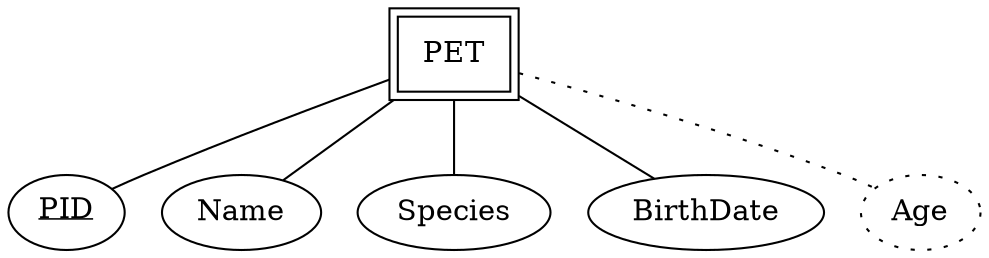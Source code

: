 graph pet {
  node [shape=box, peripheries=2]; PET;
  node [shape=ellipse, peripheries=1]; PID [label=<<u>PID</u>>, decorate="true"]; PetName [label="Name"]; Species, BirthDate;
  node [shape=ellipse, peripheries=1, style=dotted] Age;
  PET -- PID;
  PET -- PetName;
  PET -- Species;
  PET -- BirthDate;
  PET -- Age [style=dotted];
}